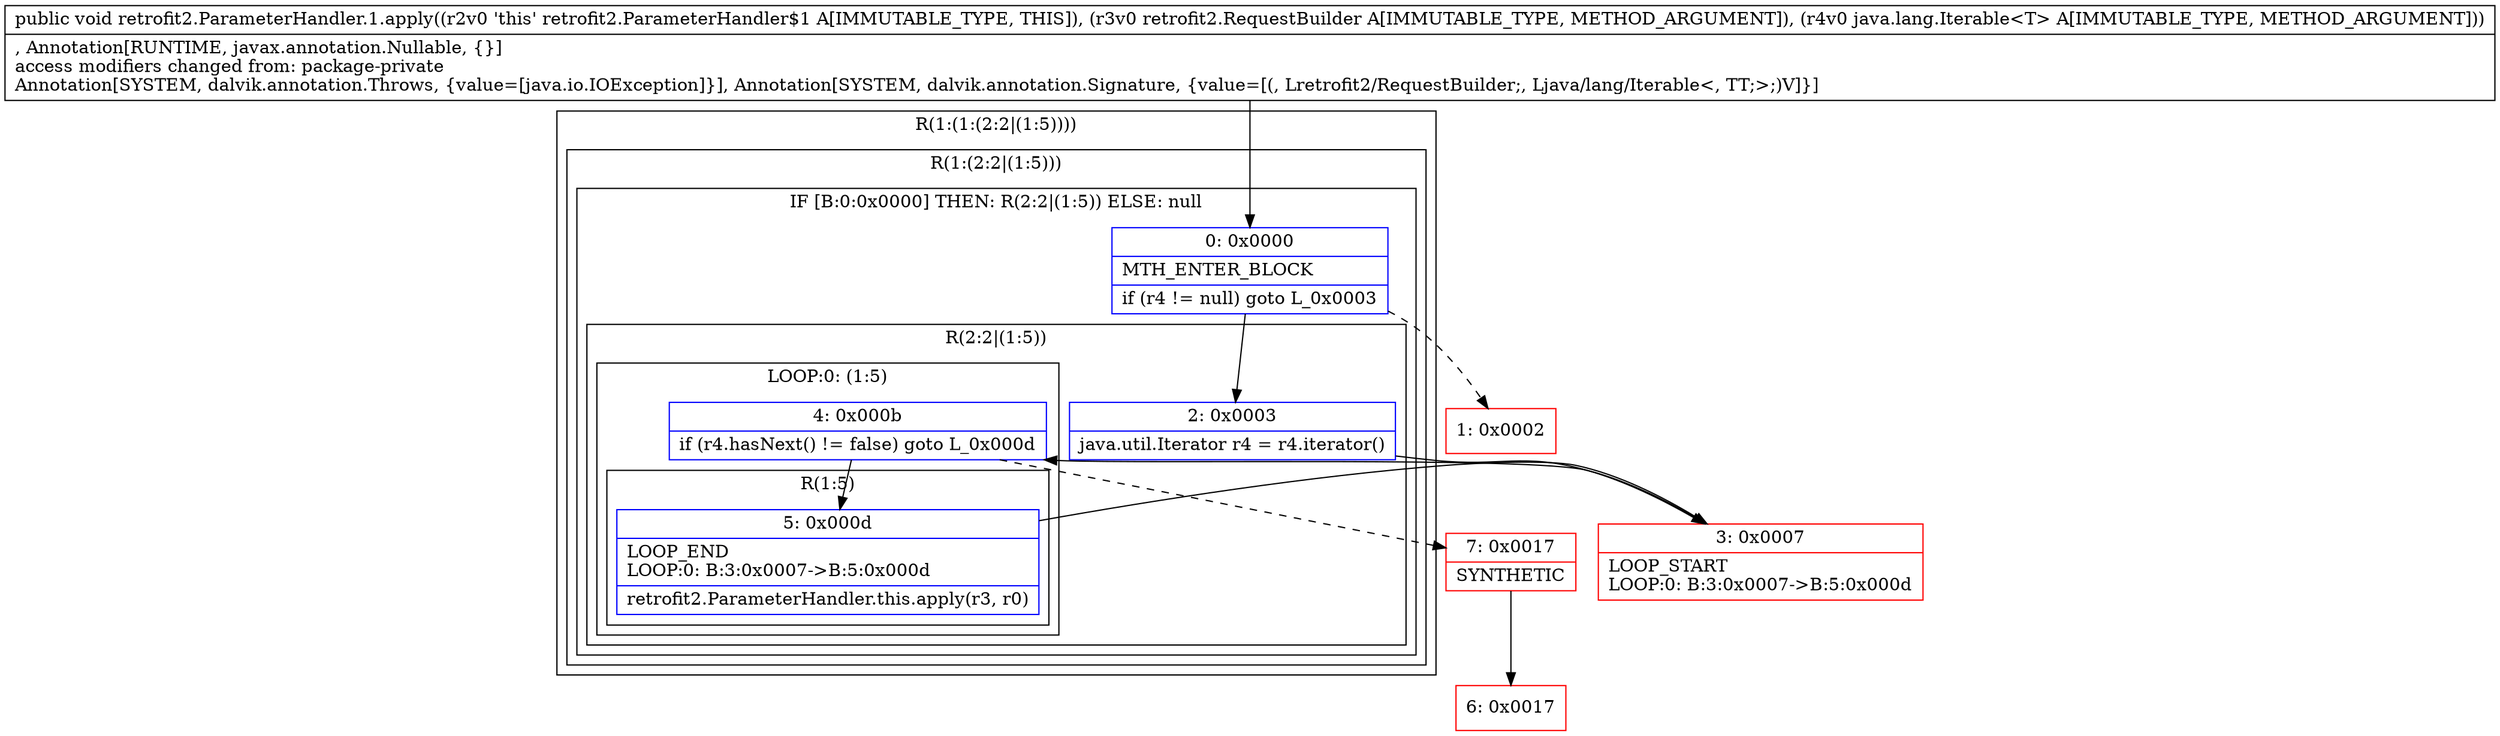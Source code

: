 digraph "CFG forretrofit2.ParameterHandler.1.apply(Lretrofit2\/RequestBuilder;Ljava\/lang\/Iterable;)V" {
subgraph cluster_Region_1261830818 {
label = "R(1:(1:(2:2|(1:5))))";
node [shape=record,color=blue];
subgraph cluster_Region_65936992 {
label = "R(1:(2:2|(1:5)))";
node [shape=record,color=blue];
subgraph cluster_IfRegion_1138275245 {
label = "IF [B:0:0x0000] THEN: R(2:2|(1:5)) ELSE: null";
node [shape=record,color=blue];
Node_0 [shape=record,label="{0\:\ 0x0000|MTH_ENTER_BLOCK\l|if (r4 != null) goto L_0x0003\l}"];
subgraph cluster_Region_113770026 {
label = "R(2:2|(1:5))";
node [shape=record,color=blue];
Node_2 [shape=record,label="{2\:\ 0x0003|java.util.Iterator r4 = r4.iterator()\l}"];
subgraph cluster_LoopRegion_2099236674 {
label = "LOOP:0: (1:5)";
node [shape=record,color=blue];
Node_4 [shape=record,label="{4\:\ 0x000b|if (r4.hasNext() != false) goto L_0x000d\l}"];
subgraph cluster_Region_250729375 {
label = "R(1:5)";
node [shape=record,color=blue];
Node_5 [shape=record,label="{5\:\ 0x000d|LOOP_END\lLOOP:0: B:3:0x0007\-\>B:5:0x000d\l|retrofit2.ParameterHandler.this.apply(r3, r0)\l}"];
}
}
}
}
}
}
Node_1 [shape=record,color=red,label="{1\:\ 0x0002}"];
Node_3 [shape=record,color=red,label="{3\:\ 0x0007|LOOP_START\lLOOP:0: B:3:0x0007\-\>B:5:0x000d\l}"];
Node_6 [shape=record,color=red,label="{6\:\ 0x0017}"];
Node_7 [shape=record,color=red,label="{7\:\ 0x0017|SYNTHETIC\l}"];
MethodNode[shape=record,label="{public void retrofit2.ParameterHandler.1.apply((r2v0 'this' retrofit2.ParameterHandler$1 A[IMMUTABLE_TYPE, THIS]), (r3v0 retrofit2.RequestBuilder A[IMMUTABLE_TYPE, METHOD_ARGUMENT]), (r4v0 java.lang.Iterable\<T\> A[IMMUTABLE_TYPE, METHOD_ARGUMENT]))  | , Annotation[RUNTIME, javax.annotation.Nullable, \{\}]\laccess modifiers changed from: package\-private\lAnnotation[SYSTEM, dalvik.annotation.Throws, \{value=[java.io.IOException]\}], Annotation[SYSTEM, dalvik.annotation.Signature, \{value=[(, Lretrofit2\/RequestBuilder;, Ljava\/lang\/Iterable\<, TT;\>;)V]\}]\l}"];
MethodNode -> Node_0;
Node_0 -> Node_1[style=dashed];
Node_0 -> Node_2;
Node_2 -> Node_3;
Node_4 -> Node_5;
Node_4 -> Node_7[style=dashed];
Node_5 -> Node_3;
Node_3 -> Node_4;
Node_7 -> Node_6;
}

